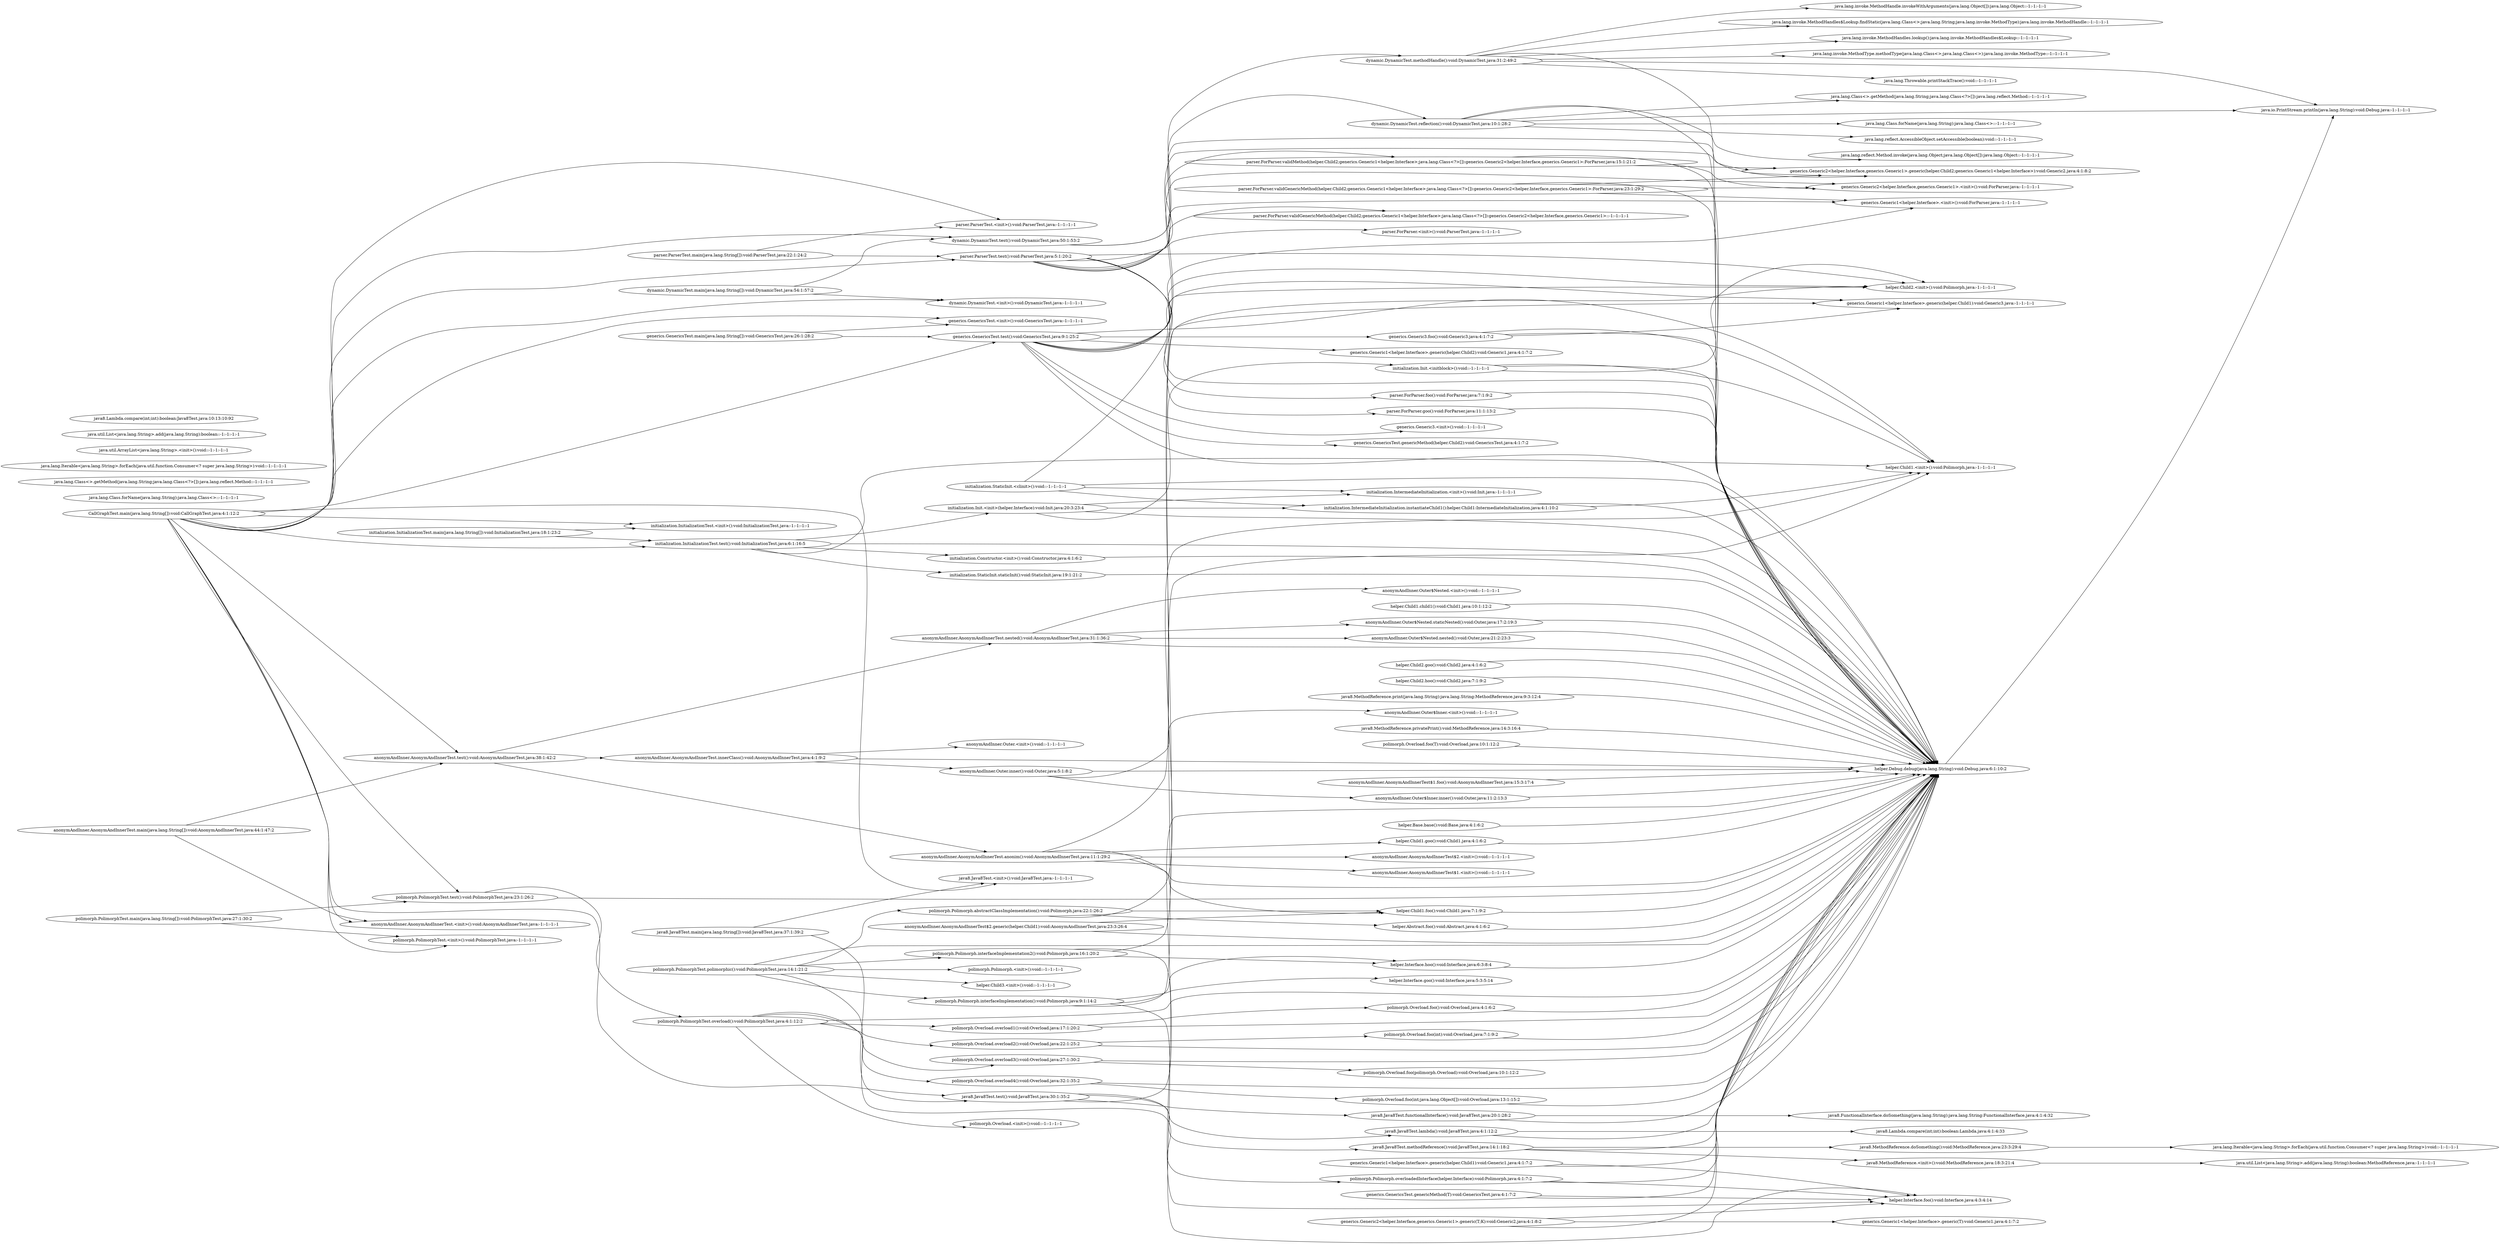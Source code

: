 digraph graphname {
rankdir="LR";
0 [label="CallGraphTest.main(java.lang.String[]):void:CallGraphTest.java:4:1:12:2"]
24 [label="anonymAndInner.AnonymAndInnerTest$1.<init>():void::-1:-1:-1:-1"]
25 [label="anonymAndInner.AnonymAndInnerTest$1.foo():void:AnonymAndInnerTest.java:15:3:17:4"]
28 [label="anonymAndInner.AnonymAndInnerTest$2.<init>():void::-1:-1:-1:-1"]
29 [label="anonymAndInner.AnonymAndInnerTest$2.generic(helper.Child1):void:AnonymAndInnerTest.java:23:3:26:4"]
4 [label="anonymAndInner.AnonymAndInnerTest.<init>():void:AnonymAndInnerTest.java:-1:-1:-1:-1"]
23 [label="anonymAndInner.AnonymAndInnerTest.anonim():void:AnonymAndInnerTest.java:11:1:29:2"]
21 [label="anonymAndInner.AnonymAndInnerTest.innerClass():void:AnonymAndInnerTest.java:4:1:9:2"]
34 [label="anonymAndInner.AnonymAndInnerTest.main(java.lang.String[]):void:AnonymAndInnerTest.java:44:1:47:2"]
32 [label="anonymAndInner.AnonymAndInnerTest.nested():void:AnonymAndInnerTest.java:31:1:36:2"]
3 [label="anonymAndInner.AnonymAndInnerTest.test():void:AnonymAndInnerTest.java:38:1:42:2"]
18 [label="anonymAndInner.Outer$Inner.<init>():void::-1:-1:-1:-1"]
17 [label="anonymAndInner.Outer$Inner.inner():void:Outer.java:11:2:13:3"]
33 [label="anonymAndInner.Outer$Nested.<init>():void::-1:-1:-1:-1"]
20 [label="anonymAndInner.Outer$Nested.nested():void:Outer.java:21:2:23:3"]
19 [label="anonymAndInner.Outer$Nested.staticNested():void:Outer.java:17:2:19:3"]
22 [label="anonymAndInner.Outer.<init>():void::-1:-1:-1:-1"]
15 [label="anonymAndInner.Outer.inner():void:Outer.java:5:1:8:2"]
37 [label="java.lang.Class<>.getMethod(java.lang.String;java.lang.Class<?>[]):java.lang.reflect.Method::-1:-1:-1:-1"]
14 [label="dynamic.DynamicTest.<init>():void:DynamicTest.java:-1:-1:-1:-1"]
49 [label="dynamic.DynamicTest.main(java.lang.String[]):void:DynamicTest.java:54:1:57:2"]
43 [label="dynamic.DynamicTest.methodHandle():void:DynamicTest.java:31:2:49:2"]
35 [label="dynamic.DynamicTest.reflection():void:DynamicTest.java:10:1:28:2"]
13 [label="dynamic.DynamicTest.test():void:DynamicTest.java:50:1:53:2"]
54 [label="generics.Generic1<helper.Interface>.<init>():void:ForParser.java:-1:-1:-1:-1"]
30 [label="generics.Generic1<helper.Interface>.generic(helper.Child1):void:Generic1.java:4:1:7:2"]
52 [label="generics.Generic1<helper.Interface>.generic(T):void:Generic1.java:4:1:7:2"]
31 [label="generics.Generic1<helper.Interface>.generic(helper.Child1):void:Generic3.java:-1:-1:-1:-1"]
56 [label="generics.Generic1<helper.Interface>.generic(helper.Child2):void:Generic1.java:4:1:7:2"]
58 [label="generics.Generic2<helper.Interface,generics.Generic1>.<init>():void:ForParser.java:-1:-1:-1:-1"]
51 [label="generics.Generic2<helper.Interface,generics.Generic1>.generic(T;K):void:Generic2.java:4:1:8:2"]
59 [label="generics.Generic2<helper.Interface,generics.Generic1>.generic(helper.Child2;generics.Generic1<helper.Interface>):void:Generic2.java:4:1:8:2"]
61 [label="generics.Generic3.<init>():void::-1:-1:-1:-1"]
60 [label="generics.Generic3.foo():void:Generic3.java:4:1:7:2"]
10 [label="generics.GenericsTest.<init>():void:GenericsTest.java:-1:-1:-1:-1"]
53 [label="generics.GenericsTest.genericMethod(T):void:GenericsTest.java:4:1:7:2"]
62 [label="generics.GenericsTest.genericMethod(helper.Child2):void:GenericsTest.java:4:1:7:2"]
63 [label="generics.GenericsTest.main(java.lang.String[]):void:GenericsTest.java:26:1:28:2"]
9 [label="generics.GenericsTest.test():void:GenericsTest.java:9:1:25:2"]
67 [label="helper.Abstract.foo():void:Abstract.java:4:1:6:2"]
64 [label="helper.Base.base():void:Base.java:4:1:6:2"]
55 [label="helper.Child1.<init>():void:Polimorph.java:-1:-1:-1:-1"]
68 [label="helper.Child1.child1():void:Child1.java:10:1:12:2"]
26 [label="helper.Child1.foo():void:Child1.java:7:1:9:2"]
27 [label="helper.Child1.goo():void:Child1.java:4:1:6:2"]
57 [label="helper.Child2.<init>():void:Polimorph.java:-1:-1:-1:-1"]
69 [label="helper.Child2.goo():void:Child2.java:4:1:6:2"]
70 [label="helper.Child2.hoo():void:Child2.java:7:1:9:2"]
119 [label="helper.Child3.<init>():void::-1:-1:-1:-1"]
16 [label="helper.Debug.debug(java.lang.String):void:Debug.java:6:1:10:2"]
50 [label="helper.Interface.foo():void:Interface.java:4:3:4:14"]
65 [label="helper.Interface.goo():void:Interface.java:5:3:5:14"]
66 [label="helper.Interface.hoo():void:Interface.java:6:3:8:4"]
77 [label="initialization.Constructor.<init>():void:Constructor.java:4:1:6:2"]
76 [label="initialization.Init.<init>(helper.Interface):void:Init.java:20:3:23:4"]
75 [label="initialization.Init.<initblock>():void::-1:-1:-1:-1"]
6 [label="initialization.InitializationTest.<init>():void:InitializationTest.java:-1:-1:-1:-1"]
78 [label="initialization.InitializationTest.main(java.lang.String[]):void:InitializationTest.java:18:1:23:2"]
5 [label="initialization.InitializationTest.test():void:InitializationTest.java:6:1:16:5"]
73 [label="initialization.IntermediateInitialization.<init>():void:Init.java:-1:-1:-1:-1"]
72 [label="initialization.IntermediateInitialization.instantiateChild1():helper.Child1:IntermediateInitialization.java:4:1:10:2"]
71 [label="initialization.StaticInit.<clinit>():void::-1:-1:-1:-1"]
74 [label="initialization.StaticInit.staticInit():void:StaticInit.java:19:1:21:2"]
42 [label="java.io.PrintStream.println(java.lang.String):void:Debug.java:-1:-1:-1:-1"]
38 [label="java.lang.Class.forName(java.lang.String):java.lang.Class<>::-1:-1:-1:-1"]
36 [label="java.lang.Class<>.getMethod(java.lang.String;java.lang.Class<?>[]):java.lang.reflect.Method::-1:-1:-1:-1"]
39 [label="java.lang.Class.forName(java.lang.String):java.lang.Class<>::-1:-1:-1:-1"]
93 [label="java.lang.Iterable<java.lang.String>.forEach(java.util.function.Consumer<? super java.lang.String>):void::-1:-1:-1:-1"]
94 [label="java.lang.Iterable<java.lang.String>.forEach(java.util.function.Consumer<? super java.lang.String>):void::-1:-1:-1:-1"]
48 [label="java.lang.Throwable.printStackTrace():void::-1:-1:-1:-1"]
47 [label="java.lang.invoke.MethodHandle.invokeWithArguments(java.lang.Object[]):java.lang.Object::-1:-1:-1:-1"]
46 [label="java.lang.invoke.MethodHandles$Lookup.findStatic(java.lang.Class<>;java.lang.String;java.lang.invoke.MethodType):java.lang.invoke.MethodHandle::-1:-1:-1:-1"]
45 [label="java.lang.invoke.MethodHandles.lookup():java.lang.invoke.MethodHandles$Lookup::-1:-1:-1:-1"]
44 [label="java.lang.invoke.MethodType.methodType(java.lang.Class<>;java.lang.Class<>):java.lang.invoke.MethodType::-1:-1:-1:-1"]
40 [label="java.lang.reflect.AccessibleObject.setAccessible(boolean):void::-1:-1:-1:-1"]
41 [label="java.lang.reflect.Method.invoke(java.lang.Object;java.lang.Object[]):java.lang.Object::-1:-1:-1:-1"]
88 [label="java.util.ArrayList<java.lang.String>.<init>():void::-1:-1:-1:-1"]
91 [label="java.util.List<java.lang.String>.add(java.lang.String):boolean::-1:-1:-1:-1"]
92 [label="java.util.List<java.lang.String>.add(java.lang.String):boolean:MethodReference.java:-1:-1:-1:-1"]
79 [label="java8.FunctionalInterface.doSomething(java.lang.String):java.lang.String:FunctionalInterface.java:4:1:4:32"]
8 [label="java8.Java8Test.<init>():void:Java8Test.java:-1:-1:-1:-1"]
86 [label="java8.Java8Test.functionalInterface():void:Java8Test.java:20:1:28:2"]
82 [label="java8.Lambda.compare(int;int):boolean:Java8Test.java:10:13:10:92"]
81 [label="java8.Java8Test.lambda():void:Java8Test.java:4:1:12:2"]
87 [label="java8.Java8Test.main(java.lang.String[]):void:Java8Test.java:37:1:39:2"]
83 [label="java8.Java8Test.methodReference():void:Java8Test.java:14:1:18:2"]
7 [label="java8.Java8Test.test():void:Java8Test.java:30:1:35:2"]
80 [label="java8.Lambda.compare(int;int):boolean:Lambda.java:4:1:4:33"]
84 [label="java8.MethodReference.<init>():void:MethodReference.java:18:3:21:4"]
85 [label="java8.MethodReference.doSomething():void:MethodReference.java:23:3:29:4"]
89 [label="java8.MethodReference.print(java.lang.String):java.lang.String:MethodReference.java:9:3:12:4"]
90 [label="java8.MethodReference.privatePrint():void:MethodReference.java:14:3:16:4"]
95 [label="parser.ForParser.<init>():void:ParserTest.java:-1:-1:-1:-1"]
96 [label="parser.ForParser.foo():void:ForParser.java:7:1:9:2"]
97 [label="parser.ForParser.goo():void:ForParser.java:11:1:13:2"]
99 [label="parser.ForParser.validGenericMethod(helper.Child2;generics.Generic1<helper.Interface>;java.lang.Class<?>[]):generics.Generic2<helper.Interface,generics.Generic1>:ForParser.java:23:1:29:2"]
100 [label="parser.ForParser.validGenericMethod(helper.Child2;generics.Generic1<helper.Interface>;java.lang.Class<?>[]):generics.Generic2<helper.Interface,generics.Generic1>::-1:-1:-1:-1"]
98 [label="parser.ForParser.validMethod(helper.Child2;generics.Generic1<helper.Interface>;java.lang.Class<?>[]):generics.Generic2<helper.Interface,generics.Generic1>:ForParser.java:15:1:21:2"]
2 [label="parser.ParserTest.<init>():void:ParserTest.java:-1:-1:-1:-1"]
101 [label="parser.ParserTest.main(java.lang.String[]):void:ParserTest.java:22:1:24:2"]
1 [label="parser.ParserTest.test():void:ParserTest.java:5:1:20:2"]
116 [label="polimorph.Overload.<init>():void::-1:-1:-1:-1"]
106 [label="polimorph.Overload.foo():void:Overload.java:4:1:6:2"]
107 [label="polimorph.Overload.foo(int):void:Overload.java:7:1:9:2"]
109 [label="polimorph.Overload.foo(int;java.lang.Object[]):void:Overload.java:13:1:15:2"]
108 [label="polimorph.Overload.foo(T):void:Overload.java:10:1:12:2"]
113 [label="polimorph.Overload.foo(polimorph.Overload):void:Overload.java:10:1:12:2"]
110 [label="polimorph.Overload.overload1():void:Overload.java:17:1:20:2"]
111 [label="polimorph.Overload.overload2():void:Overload.java:22:1:25:2"]
112 [label="polimorph.Overload.overload3():void:Overload.java:27:1:30:2"]
114 [label="polimorph.Overload.overload4():void:Overload.java:32:1:35:2"]
118 [label="polimorph.Polimorph.<init>():void::-1:-1:-1:-1"]
105 [label="polimorph.Polimorph.abstractClassImplementation():void:Polimorph.java:22:1:26:2"]
103 [label="polimorph.Polimorph.interfaceImplementation():void:Polimorph.java:9:1:14:2"]
104 [label="polimorph.Polimorph.interfaceImplementation2():void:Polimorph.java:16:1:20:2"]
102 [label="polimorph.Polimorph.overloadedInterface(helper.Interface):void:Polimorph.java:4:1:7:2"]
12 [label="polimorph.PolimorphTest.<init>():void:PolimorphTest.java:-1:-1:-1:-1"]
120 [label="polimorph.PolimorphTest.main(java.lang.String[]):void:PolimorphTest.java:27:1:30:2"]
115 [label="polimorph.PolimorphTest.overload():void:PolimorphTest.java:4:1:12:2"]
117 [label="polimorph.PolimorphTest.polimorphic():void:PolimorphTest.java:14:1:21:2"]
11 [label="polimorph.PolimorphTest.test():void:PolimorphTest.java:23:1:26:2"]
0 -> 1
0 -> 2
0 -> 3
0 -> 4
0 -> 5
0 -> 6
0 -> 7
0 -> 8
0 -> 9
0 -> 10
0 -> 11
0 -> 12
0 -> 13
0 -> 14
1 -> 16
1 -> 54
1 -> 57
1 -> 59
1 -> 95
1 -> 96
1 -> 97
1 -> 98
1 -> 100
3 -> 21
3 -> 23
3 -> 32
5 -> 16
5 -> 55
5 -> 74
5 -> 76
5 -> 77
7 -> 16
7 -> 81
7 -> 83
7 -> 86
9 -> 16
9 -> 31
9 -> 54
9 -> 55
9 -> 56
9 -> 57
9 -> 58
9 -> 59
9 -> 60
9 -> 61
9 -> 62
11 -> 16
11 -> 115
13 -> 35
13 -> 43
15 -> 16
15 -> 17
15 -> 18
16 -> 42
17 -> 16
19 -> 16
20 -> 16
21 -> 15
21 -> 16
21 -> 22
23 -> 16
23 -> 24
23 -> 26
23 -> 27
23 -> 28
23 -> 31
25 -> 16
26 -> 16
27 -> 16
29 -> 16
29 -> 26
30 -> 16
30 -> 50
32 -> 16
32 -> 19
32 -> 20
32 -> 33
34 -> 3
34 -> 4
35 -> 16
35 -> 37
35 -> 39
35 -> 40
35 -> 41
35 -> 42
43 -> 16
43 -> 42
43 -> 44
43 -> 45
43 -> 46
43 -> 47
43 -> 48
49 -> 13
49 -> 14
51 -> 16
51 -> 50
51 -> 52
53 -> 16
53 -> 50
60 -> 16
60 -> 31
60 -> 55
63 -> 9
63 -> 10
64 -> 16
66 -> 16
67 -> 16
68 -> 16
69 -> 16
70 -> 16
71 -> 16
71 -> 57
71 -> 72
71 -> 73
72 -> 16
72 -> 55
74 -> 16
75 -> 16
75 -> 55
75 -> 57
76 -> 16
76 -> 72
76 -> 73
76 -> 75
77 -> 16
78 -> 5
78 -> 6
81 -> 16
81 -> 80
83 -> 16
83 -> 84
83 -> 85
84 -> 92
85 -> 94
86 -> 16
86 -> 79
87 -> 7
87 -> 8
89 -> 16
90 -> 16
96 -> 16
97 -> 16
98 -> 16
98 -> 58
98 -> 59
99 -> 16
99 -> 54
99 -> 58
99 -> 59
101 -> 1
101 -> 2
102 -> 16
102 -> 50
103 -> 50
103 -> 55
103 -> 65
103 -> 66
104 -> 50
104 -> 57
104 -> 66
105 -> 26
105 -> 55
105 -> 67
106 -> 16
107 -> 16
108 -> 16
109 -> 16
110 -> 16
110 -> 106
111 -> 16
111 -> 107
112 -> 16
112 -> 113
114 -> 16
114 -> 109
115 -> 16
115 -> 110
115 -> 111
115 -> 112
115 -> 114
115 -> 116
117 -> 16
117 -> 102
117 -> 103
117 -> 104
117 -> 105
117 -> 118
117 -> 119
120 -> 11
120 -> 12
}
